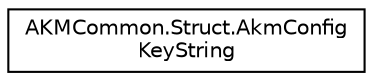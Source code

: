 digraph "Graphical Class Hierarchy"
{
 // LATEX_PDF_SIZE
  edge [fontname="Helvetica",fontsize="10",labelfontname="Helvetica",labelfontsize="10"];
  node [fontname="Helvetica",fontsize="10",shape=record];
  rankdir="LR";
  Node0 [label="AKMCommon.Struct.AkmConfig\lKeyString",height=0.2,width=0.4,color="black", fillcolor="white", style="filled",URL="$class_a_k_m_common_1_1_struct_1_1_akm_config_key_string.html",tooltip="AKM initial key string"];
}
